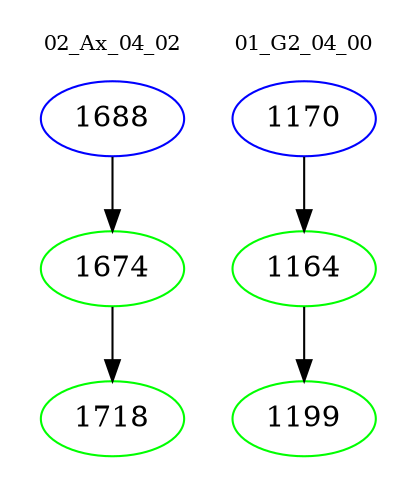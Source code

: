 digraph{
subgraph cluster_0 {
color = white
label = "02_Ax_04_02";
fontsize=10;
T0_1688 [label="1688", color="blue"]
T0_1688 -> T0_1674 [color="black"]
T0_1674 [label="1674", color="green"]
T0_1674 -> T0_1718 [color="black"]
T0_1718 [label="1718", color="green"]
}
subgraph cluster_1 {
color = white
label = "01_G2_04_00";
fontsize=10;
T1_1170 [label="1170", color="blue"]
T1_1170 -> T1_1164 [color="black"]
T1_1164 [label="1164", color="green"]
T1_1164 -> T1_1199 [color="black"]
T1_1199 [label="1199", color="green"]
}
}
